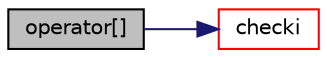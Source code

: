digraph "operator[]"
{
  bgcolor="transparent";
  edge [fontname="Helvetica",fontsize="10",labelfontname="Helvetica",labelfontsize="10"];
  node [fontname="Helvetica",fontsize="10",shape=record];
  rankdir="LR";
  Node1 [label="operator[]",height=0.2,width=0.4,color="black", fillcolor="grey75", style="filled", fontcolor="black"];
  Node1 -> Node2 [color="midnightblue",fontsize="10",style="solid",fontname="Helvetica"];
  Node2 [label="checki",height=0.2,width=0.4,color="red",URL="$a01440.html#af1e4d3f29bad4a56b9ad00da3ce89f8a",tooltip="Check index i is within valid range (0 ... n-1). "];
}
